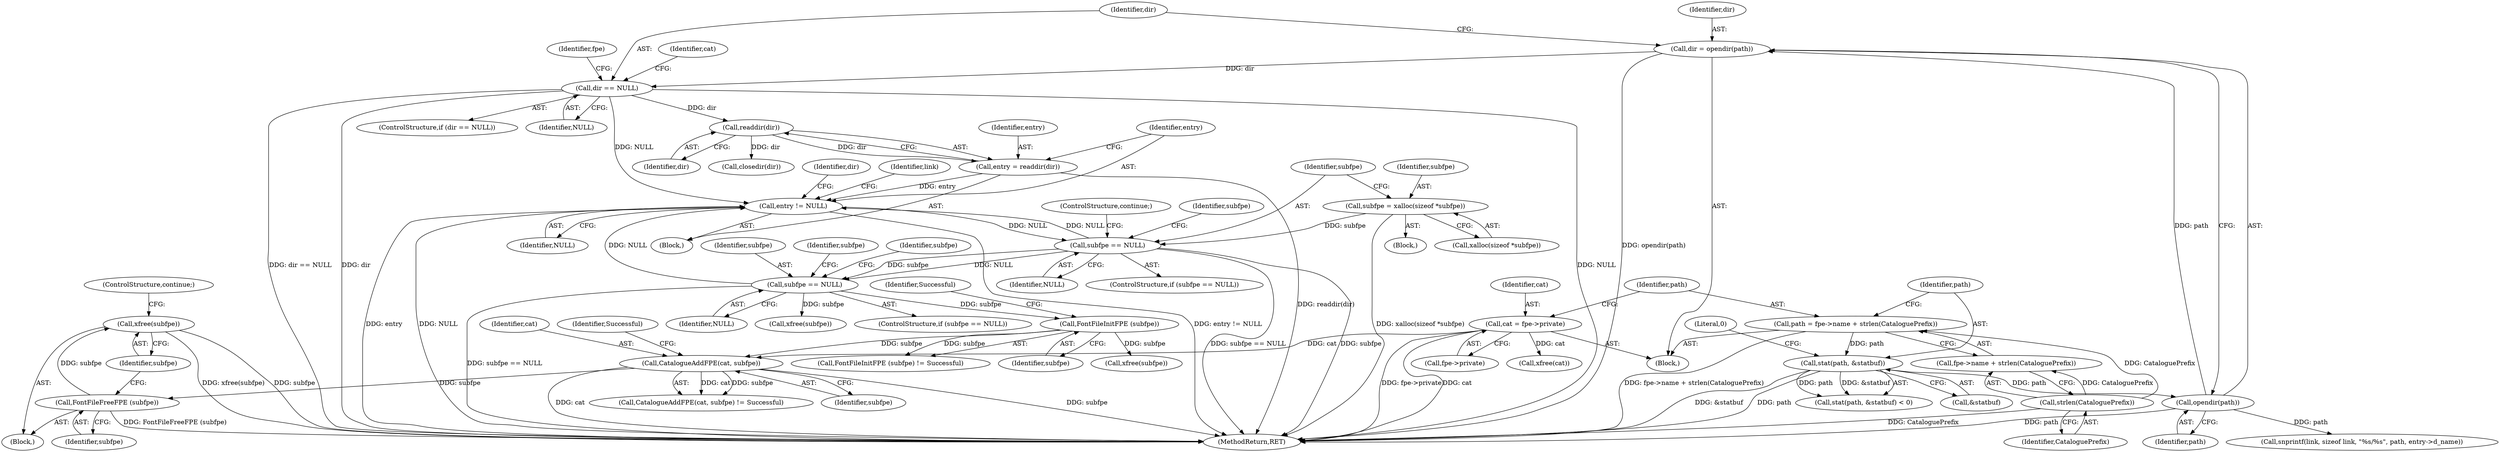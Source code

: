 digraph "0_libxfont_5bf703700ee4a5d6eae20da07cb7a29369667aef@API" {
"1000352" [label="(Call,xfree(subfpe))"];
"1000350" [label="(Call,FontFileFreeFPE (subfpe))"];
"1000345" [label="(Call,CatalogueAddFPE(cat, subfpe))"];
"1000106" [label="(Call,cat = fpe->private)"];
"1000332" [label="(Call,FontFileInitFPE (subfpe))"];
"1000305" [label="(Call,subfpe == NULL)"];
"1000280" [label="(Call,subfpe == NULL)"];
"1000273" [label="(Call,subfpe = xalloc(sizeof *subfpe))"];
"1000175" [label="(Call,entry != NULL)"];
"1000171" [label="(Call,entry = readdir(dir))"];
"1000173" [label="(Call,readdir(dir))"];
"1000159" [label="(Call,dir == NULL)"];
"1000154" [label="(Call,dir = opendir(path))"];
"1000156" [label="(Call,opendir(path))"];
"1000132" [label="(Call,stat(path, &statbuf))"];
"1000121" [label="(Call,path = fpe->name + strlen(CataloguePrefix))"];
"1000127" [label="(Call,strlen(CataloguePrefix))"];
"1000180" [label="(Identifier,link)"];
"1000344" [label="(Call,CatalogueAddFPE(cat, subfpe) != Successful)"];
"1000157" [label="(Identifier,path)"];
"1000134" [label="(Call,&statbuf)"];
"1000160" [label="(Identifier,dir)"];
"1000347" [label="(Identifier,subfpe)"];
"1000286" [label="(Identifier,subfpe)"];
"1000136" [label="(Literal,0)"];
"1000179" [label="(Call,snprintf(link, sizeof link, \"%s/%s\", path, entry->d_name))"];
"1000333" [label="(Identifier,subfpe)"];
"1000380" [label="(MethodReturn,RET)"];
"1000279" [label="(ControlStructure,if (subfpe == NULL))"];
"1000172" [label="(Identifier,entry)"];
"1000346" [label="(Identifier,cat)"];
"1000123" [label="(Call,fpe->name + strlen(CataloguePrefix))"];
"1000355" [label="(Call,closedir(dir))"];
"1000274" [label="(Identifier,subfpe)"];
"1000304" [label="(ControlStructure,if (subfpe == NULL))"];
"1000104" [label="(Block,)"];
"1000107" [label="(Identifier,cat)"];
"1000273" [label="(Call,subfpe = xalloc(sizeof *subfpe))"];
"1000133" [label="(Identifier,path)"];
"1000283" [label="(ControlStructure,continue;)"];
"1000332" [label="(Call,FontFileInitFPE (subfpe))"];
"1000340" [label="(Call,xfree(subfpe))"];
"1000309" [label="(Call,xfree(subfpe))"];
"1000178" [label="(Block,)"];
"1000174" [label="(Identifier,dir)"];
"1000161" [label="(Identifier,NULL)"];
"1000314" [label="(Identifier,subfpe)"];
"1000275" [label="(Call,xalloc(sizeof *subfpe))"];
"1000132" [label="(Call,stat(path, &statbuf))"];
"1000345" [label="(Call,CatalogueAddFPE(cat, subfpe))"];
"1000306" [label="(Identifier,subfpe)"];
"1000177" [label="(Identifier,NULL)"];
"1000356" [label="(Identifier,dir)"];
"1000127" [label="(Call,strlen(CataloguePrefix))"];
"1000307" [label="(Identifier,NULL)"];
"1000305" [label="(Call,subfpe == NULL)"];
"1000281" [label="(Identifier,subfpe)"];
"1000131" [label="(Call,stat(path, &statbuf) < 0)"];
"1000164" [label="(Identifier,cat)"];
"1000282" [label="(Identifier,NULL)"];
"1000163" [label="(Call,xfree(cat))"];
"1000310" [label="(Identifier,subfpe)"];
"1000159" [label="(Call,dir == NULL)"];
"1000156" [label="(Call,opendir(path))"];
"1000354" [label="(ControlStructure,continue;)"];
"1000334" [label="(Identifier,Successful)"];
"1000175" [label="(Call,entry != NULL)"];
"1000170" [label="(Block,)"];
"1000176" [label="(Identifier,entry)"];
"1000331" [label="(Call,FontFileInitFPE (subfpe) != Successful)"];
"1000173" [label="(Call,readdir(dir))"];
"1000108" [label="(Call,fpe->private)"];
"1000158" [label="(ControlStructure,if (dir == NULL))"];
"1000349" [label="(Block,)"];
"1000121" [label="(Call,path = fpe->name + strlen(CataloguePrefix))"];
"1000353" [label="(Identifier,subfpe)"];
"1000171" [label="(Call,entry = readdir(dir))"];
"1000351" [label="(Identifier,subfpe)"];
"1000352" [label="(Call,xfree(subfpe))"];
"1000280" [label="(Call,subfpe == NULL)"];
"1000168" [label="(Identifier,fpe)"];
"1000122" [label="(Identifier,path)"];
"1000155" [label="(Identifier,dir)"];
"1000350" [label="(Call,FontFileFreeFPE (subfpe))"];
"1000154" [label="(Call,dir = opendir(path))"];
"1000128" [label="(Identifier,CataloguePrefix)"];
"1000348" [label="(Identifier,Successful)"];
"1000106" [label="(Call,cat = fpe->private)"];
"1000352" -> "1000349"  [label="AST: "];
"1000352" -> "1000353"  [label="CFG: "];
"1000353" -> "1000352"  [label="AST: "];
"1000354" -> "1000352"  [label="CFG: "];
"1000352" -> "1000380"  [label="DDG: subfpe"];
"1000352" -> "1000380"  [label="DDG: xfree(subfpe)"];
"1000350" -> "1000352"  [label="DDG: subfpe"];
"1000350" -> "1000349"  [label="AST: "];
"1000350" -> "1000351"  [label="CFG: "];
"1000351" -> "1000350"  [label="AST: "];
"1000353" -> "1000350"  [label="CFG: "];
"1000350" -> "1000380"  [label="DDG: FontFileFreeFPE (subfpe)"];
"1000345" -> "1000350"  [label="DDG: subfpe"];
"1000345" -> "1000344"  [label="AST: "];
"1000345" -> "1000347"  [label="CFG: "];
"1000346" -> "1000345"  [label="AST: "];
"1000347" -> "1000345"  [label="AST: "];
"1000348" -> "1000345"  [label="CFG: "];
"1000345" -> "1000380"  [label="DDG: subfpe"];
"1000345" -> "1000380"  [label="DDG: cat"];
"1000345" -> "1000344"  [label="DDG: cat"];
"1000345" -> "1000344"  [label="DDG: subfpe"];
"1000106" -> "1000345"  [label="DDG: cat"];
"1000332" -> "1000345"  [label="DDG: subfpe"];
"1000106" -> "1000104"  [label="AST: "];
"1000106" -> "1000108"  [label="CFG: "];
"1000107" -> "1000106"  [label="AST: "];
"1000108" -> "1000106"  [label="AST: "];
"1000122" -> "1000106"  [label="CFG: "];
"1000106" -> "1000380"  [label="DDG: fpe->private"];
"1000106" -> "1000380"  [label="DDG: cat"];
"1000106" -> "1000163"  [label="DDG: cat"];
"1000332" -> "1000331"  [label="AST: "];
"1000332" -> "1000333"  [label="CFG: "];
"1000333" -> "1000332"  [label="AST: "];
"1000334" -> "1000332"  [label="CFG: "];
"1000332" -> "1000331"  [label="DDG: subfpe"];
"1000305" -> "1000332"  [label="DDG: subfpe"];
"1000332" -> "1000340"  [label="DDG: subfpe"];
"1000305" -> "1000304"  [label="AST: "];
"1000305" -> "1000307"  [label="CFG: "];
"1000306" -> "1000305"  [label="AST: "];
"1000307" -> "1000305"  [label="AST: "];
"1000310" -> "1000305"  [label="CFG: "];
"1000314" -> "1000305"  [label="CFG: "];
"1000305" -> "1000380"  [label="DDG: subfpe == NULL"];
"1000305" -> "1000175"  [label="DDG: NULL"];
"1000280" -> "1000305"  [label="DDG: subfpe"];
"1000280" -> "1000305"  [label="DDG: NULL"];
"1000305" -> "1000309"  [label="DDG: subfpe"];
"1000280" -> "1000279"  [label="AST: "];
"1000280" -> "1000282"  [label="CFG: "];
"1000281" -> "1000280"  [label="AST: "];
"1000282" -> "1000280"  [label="AST: "];
"1000283" -> "1000280"  [label="CFG: "];
"1000286" -> "1000280"  [label="CFG: "];
"1000280" -> "1000380"  [label="DDG: subfpe == NULL"];
"1000280" -> "1000380"  [label="DDG: subfpe"];
"1000280" -> "1000175"  [label="DDG: NULL"];
"1000273" -> "1000280"  [label="DDG: subfpe"];
"1000175" -> "1000280"  [label="DDG: NULL"];
"1000273" -> "1000178"  [label="AST: "];
"1000273" -> "1000275"  [label="CFG: "];
"1000274" -> "1000273"  [label="AST: "];
"1000275" -> "1000273"  [label="AST: "];
"1000281" -> "1000273"  [label="CFG: "];
"1000273" -> "1000380"  [label="DDG: xalloc(sizeof *subfpe)"];
"1000175" -> "1000170"  [label="AST: "];
"1000175" -> "1000177"  [label="CFG: "];
"1000176" -> "1000175"  [label="AST: "];
"1000177" -> "1000175"  [label="AST: "];
"1000180" -> "1000175"  [label="CFG: "];
"1000356" -> "1000175"  [label="CFG: "];
"1000175" -> "1000380"  [label="DDG: entry"];
"1000175" -> "1000380"  [label="DDG: NULL"];
"1000175" -> "1000380"  [label="DDG: entry != NULL"];
"1000171" -> "1000175"  [label="DDG: entry"];
"1000159" -> "1000175"  [label="DDG: NULL"];
"1000171" -> "1000170"  [label="AST: "];
"1000171" -> "1000173"  [label="CFG: "];
"1000172" -> "1000171"  [label="AST: "];
"1000173" -> "1000171"  [label="AST: "];
"1000176" -> "1000171"  [label="CFG: "];
"1000171" -> "1000380"  [label="DDG: readdir(dir)"];
"1000173" -> "1000171"  [label="DDG: dir"];
"1000173" -> "1000174"  [label="CFG: "];
"1000174" -> "1000173"  [label="AST: "];
"1000159" -> "1000173"  [label="DDG: dir"];
"1000173" -> "1000355"  [label="DDG: dir"];
"1000159" -> "1000158"  [label="AST: "];
"1000159" -> "1000161"  [label="CFG: "];
"1000160" -> "1000159"  [label="AST: "];
"1000161" -> "1000159"  [label="AST: "];
"1000164" -> "1000159"  [label="CFG: "];
"1000168" -> "1000159"  [label="CFG: "];
"1000159" -> "1000380"  [label="DDG: dir == NULL"];
"1000159" -> "1000380"  [label="DDG: dir"];
"1000159" -> "1000380"  [label="DDG: NULL"];
"1000154" -> "1000159"  [label="DDG: dir"];
"1000154" -> "1000104"  [label="AST: "];
"1000154" -> "1000156"  [label="CFG: "];
"1000155" -> "1000154"  [label="AST: "];
"1000156" -> "1000154"  [label="AST: "];
"1000160" -> "1000154"  [label="CFG: "];
"1000154" -> "1000380"  [label="DDG: opendir(path)"];
"1000156" -> "1000154"  [label="DDG: path"];
"1000156" -> "1000157"  [label="CFG: "];
"1000157" -> "1000156"  [label="AST: "];
"1000156" -> "1000380"  [label="DDG: path"];
"1000132" -> "1000156"  [label="DDG: path"];
"1000156" -> "1000179"  [label="DDG: path"];
"1000132" -> "1000131"  [label="AST: "];
"1000132" -> "1000134"  [label="CFG: "];
"1000133" -> "1000132"  [label="AST: "];
"1000134" -> "1000132"  [label="AST: "];
"1000136" -> "1000132"  [label="CFG: "];
"1000132" -> "1000380"  [label="DDG: &statbuf"];
"1000132" -> "1000380"  [label="DDG: path"];
"1000132" -> "1000131"  [label="DDG: path"];
"1000132" -> "1000131"  [label="DDG: &statbuf"];
"1000121" -> "1000132"  [label="DDG: path"];
"1000121" -> "1000104"  [label="AST: "];
"1000121" -> "1000123"  [label="CFG: "];
"1000122" -> "1000121"  [label="AST: "];
"1000123" -> "1000121"  [label="AST: "];
"1000133" -> "1000121"  [label="CFG: "];
"1000121" -> "1000380"  [label="DDG: fpe->name + strlen(CataloguePrefix)"];
"1000127" -> "1000121"  [label="DDG: CataloguePrefix"];
"1000127" -> "1000123"  [label="AST: "];
"1000127" -> "1000128"  [label="CFG: "];
"1000128" -> "1000127"  [label="AST: "];
"1000123" -> "1000127"  [label="CFG: "];
"1000127" -> "1000380"  [label="DDG: CataloguePrefix"];
"1000127" -> "1000123"  [label="DDG: CataloguePrefix"];
}
